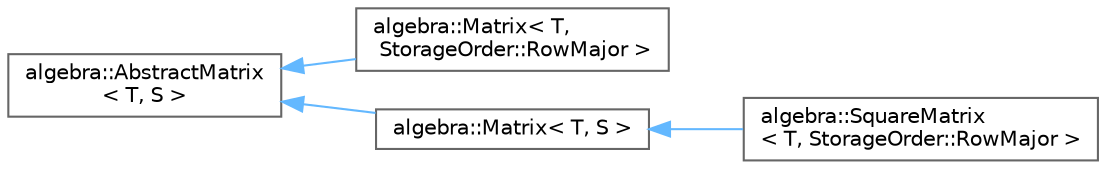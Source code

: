 digraph "Graphical Class Hierarchy"
{
 // LATEX_PDF_SIZE
  bgcolor="transparent";
  edge [fontname=Helvetica,fontsize=10,labelfontname=Helvetica,labelfontsize=10];
  node [fontname=Helvetica,fontsize=10,shape=box,height=0.2,width=0.4];
  rankdir="LR";
  Node0 [id="Node000000",label="algebra::AbstractMatrix\l\< T, S \>",height=0.2,width=0.4,color="grey40", fillcolor="white", style="filled",URL="$classalgebra_1_1AbstractMatrix.html",tooltip=" "];
  Node0 -> Node1 [id="edge5_Node000000_Node000001",dir="back",color="steelblue1",style="solid",tooltip=" "];
  Node1 [id="Node000001",label="algebra::Matrix\< T,\l StorageOrder::RowMajor \>",height=0.2,width=0.4,color="grey40", fillcolor="white", style="filled",URL="$classalgebra_1_1Matrix.html",tooltip=" "];
  Node0 -> Node2 [id="edge6_Node000000_Node000002",dir="back",color="steelblue1",style="solid",tooltip=" "];
  Node2 [id="Node000002",label="algebra::Matrix\< T, S \>",height=0.2,width=0.4,color="grey40", fillcolor="white", style="filled",URL="$classalgebra_1_1Matrix.html",tooltip=" "];
  Node2 -> Node3 [id="edge7_Node000002_Node000003",dir="back",color="steelblue1",style="solid",tooltip=" "];
  Node3 [id="Node000003",label="algebra::SquareMatrix\l\< T, StorageOrder::RowMajor \>",height=0.2,width=0.4,color="grey40", fillcolor="white", style="filled",URL="$classalgebra_1_1SquareMatrix.html",tooltip=" "];
}
